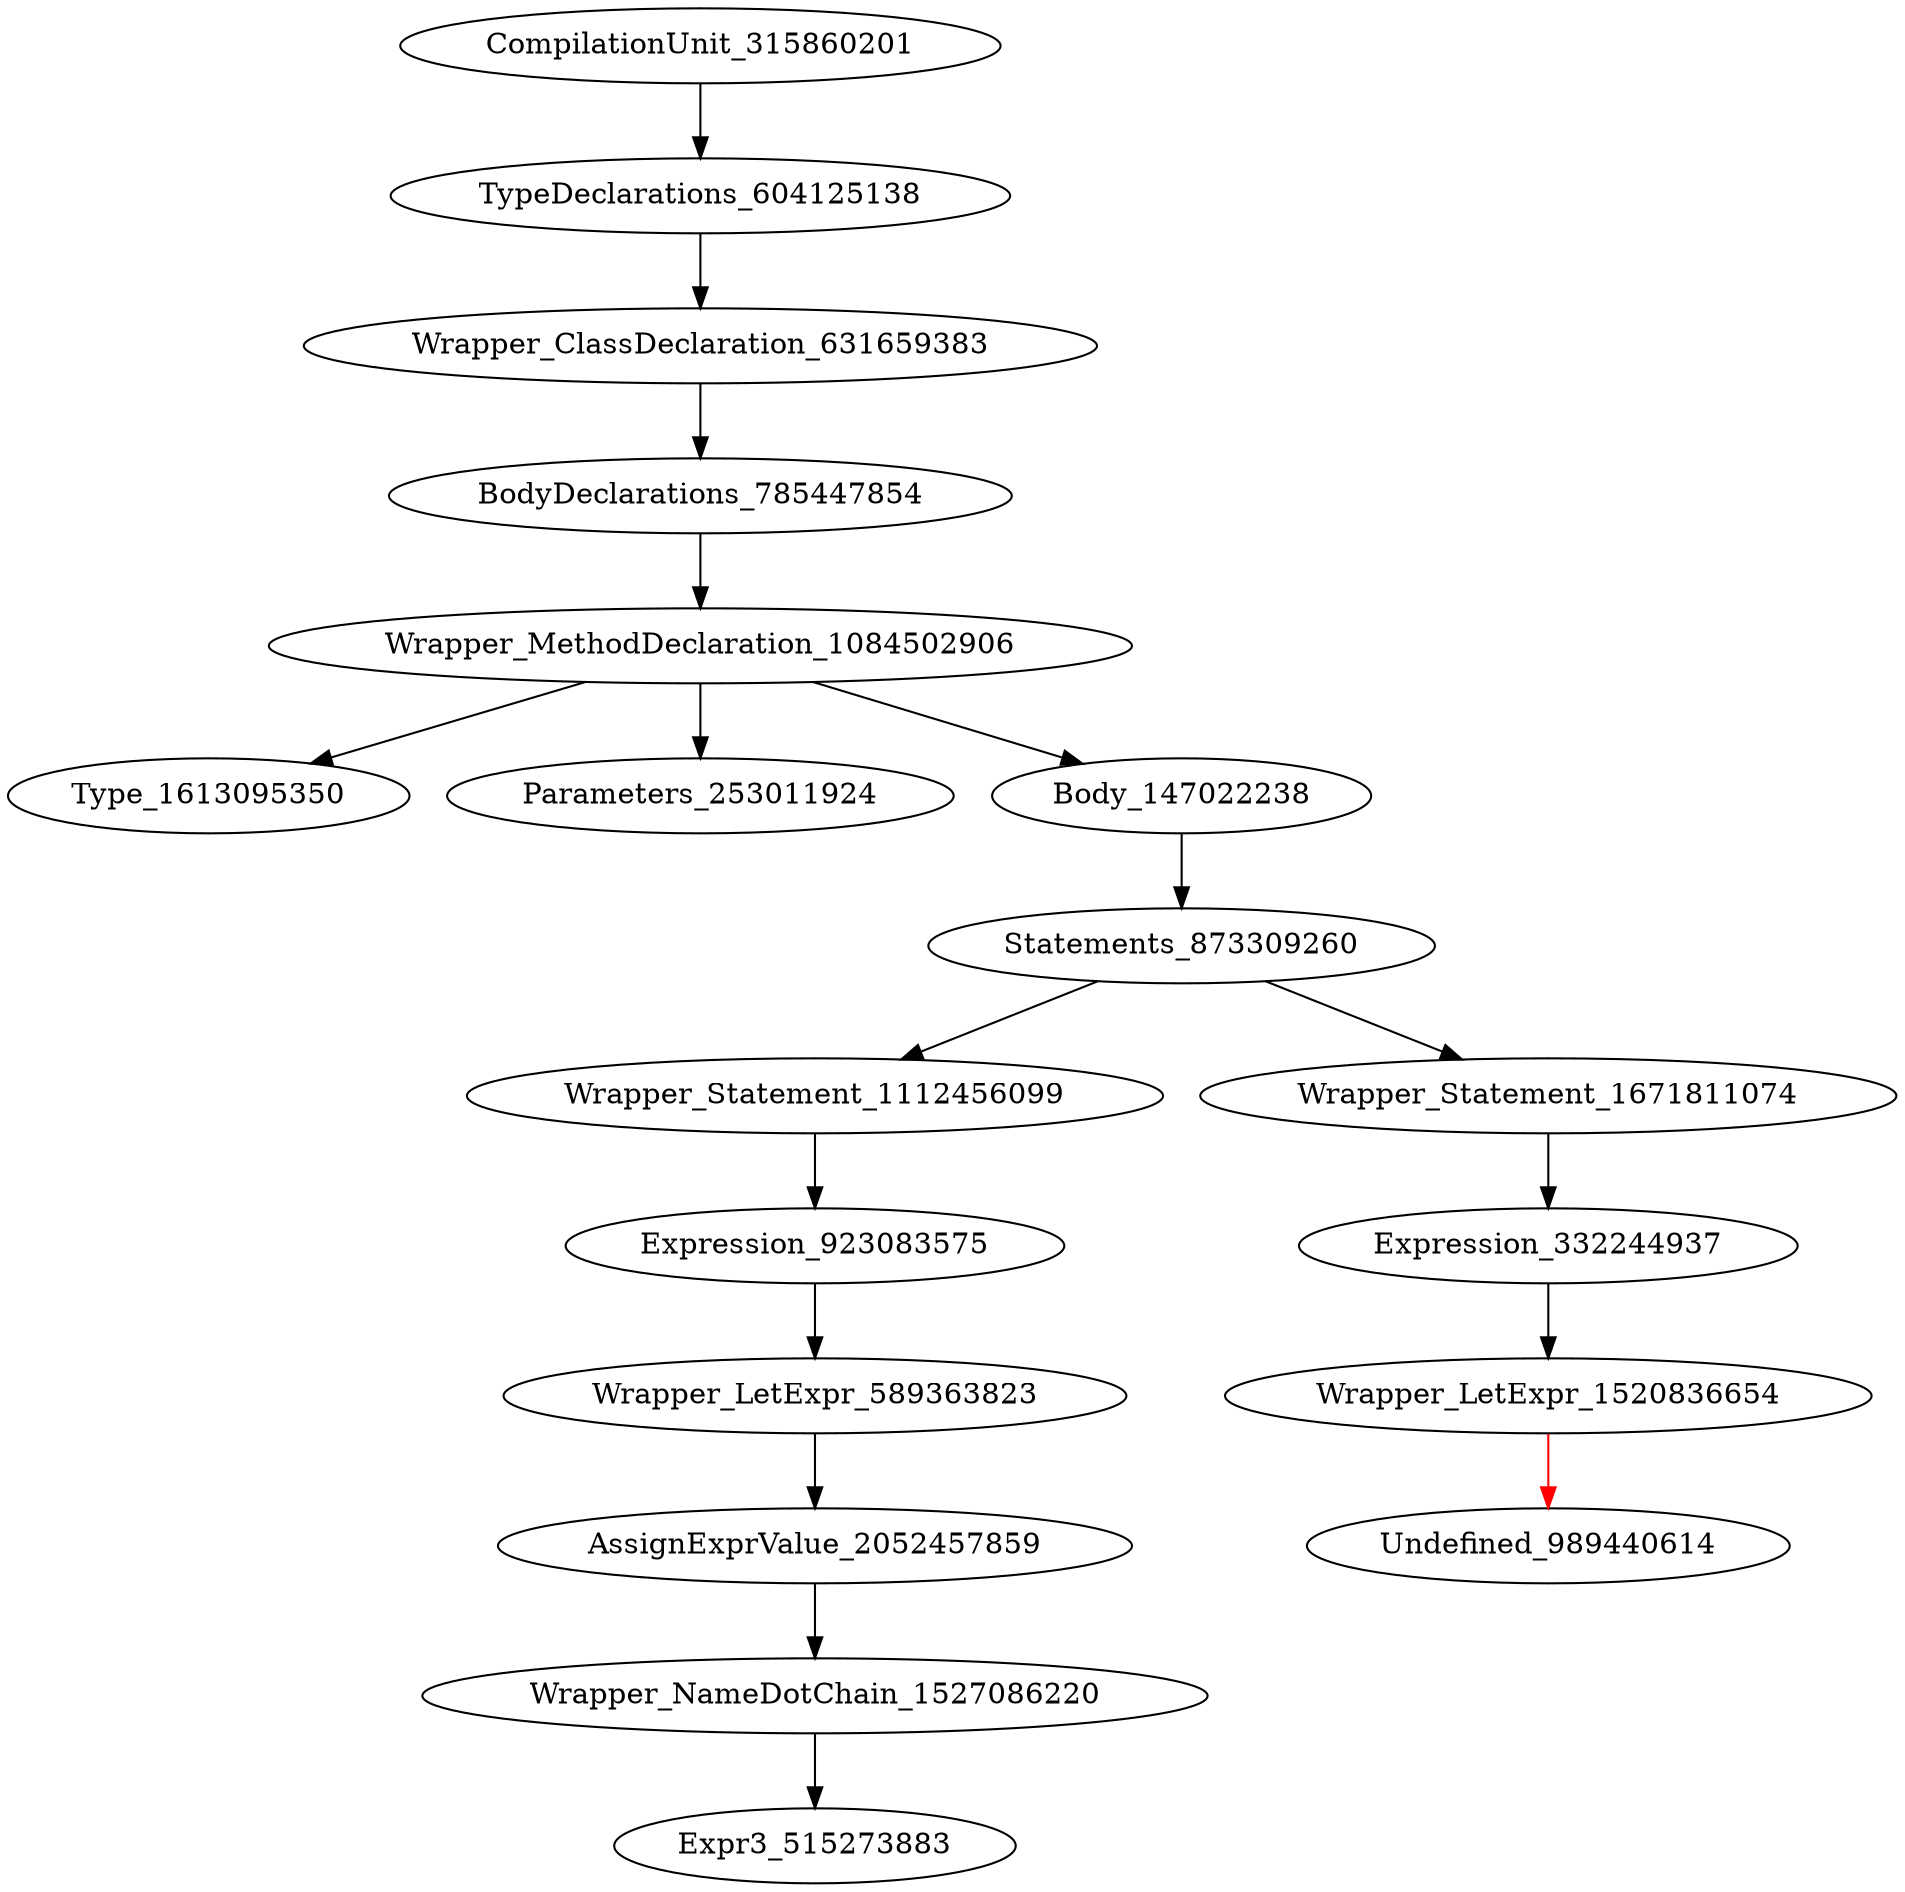 digraph {
CompilationUnit_315860201 -> TypeDeclarations_604125138
TypeDeclarations_604125138 -> Wrapper_ClassDeclaration_631659383
Wrapper_ClassDeclaration_631659383 -> BodyDeclarations_785447854
BodyDeclarations_785447854 -> Wrapper_MethodDeclaration_1084502906
Wrapper_MethodDeclaration_1084502906 -> Type_1613095350
Wrapper_MethodDeclaration_1084502906 -> Parameters_253011924
Wrapper_MethodDeclaration_1084502906 -> Body_147022238
Body_147022238 -> Statements_873309260
Statements_873309260 -> Wrapper_Statement_1112456099
Statements_873309260 -> Wrapper_Statement_1671811074
Wrapper_Statement_1112456099 -> Expression_923083575
Wrapper_Statement_1671811074 -> Expression_332244937
Expression_923083575 -> Wrapper_LetExpr_589363823
Expression_332244937 -> Wrapper_LetExpr_1520836654
Wrapper_LetExpr_589363823 -> AssignExprValue_2052457859
Wrapper_LetExpr_1520836654 -> Undefined_989440614 [color = red] 
AssignExprValue_2052457859 -> Wrapper_NameDotChain_1527086220
Wrapper_NameDotChain_1527086220 -> Expr3_515273883
}